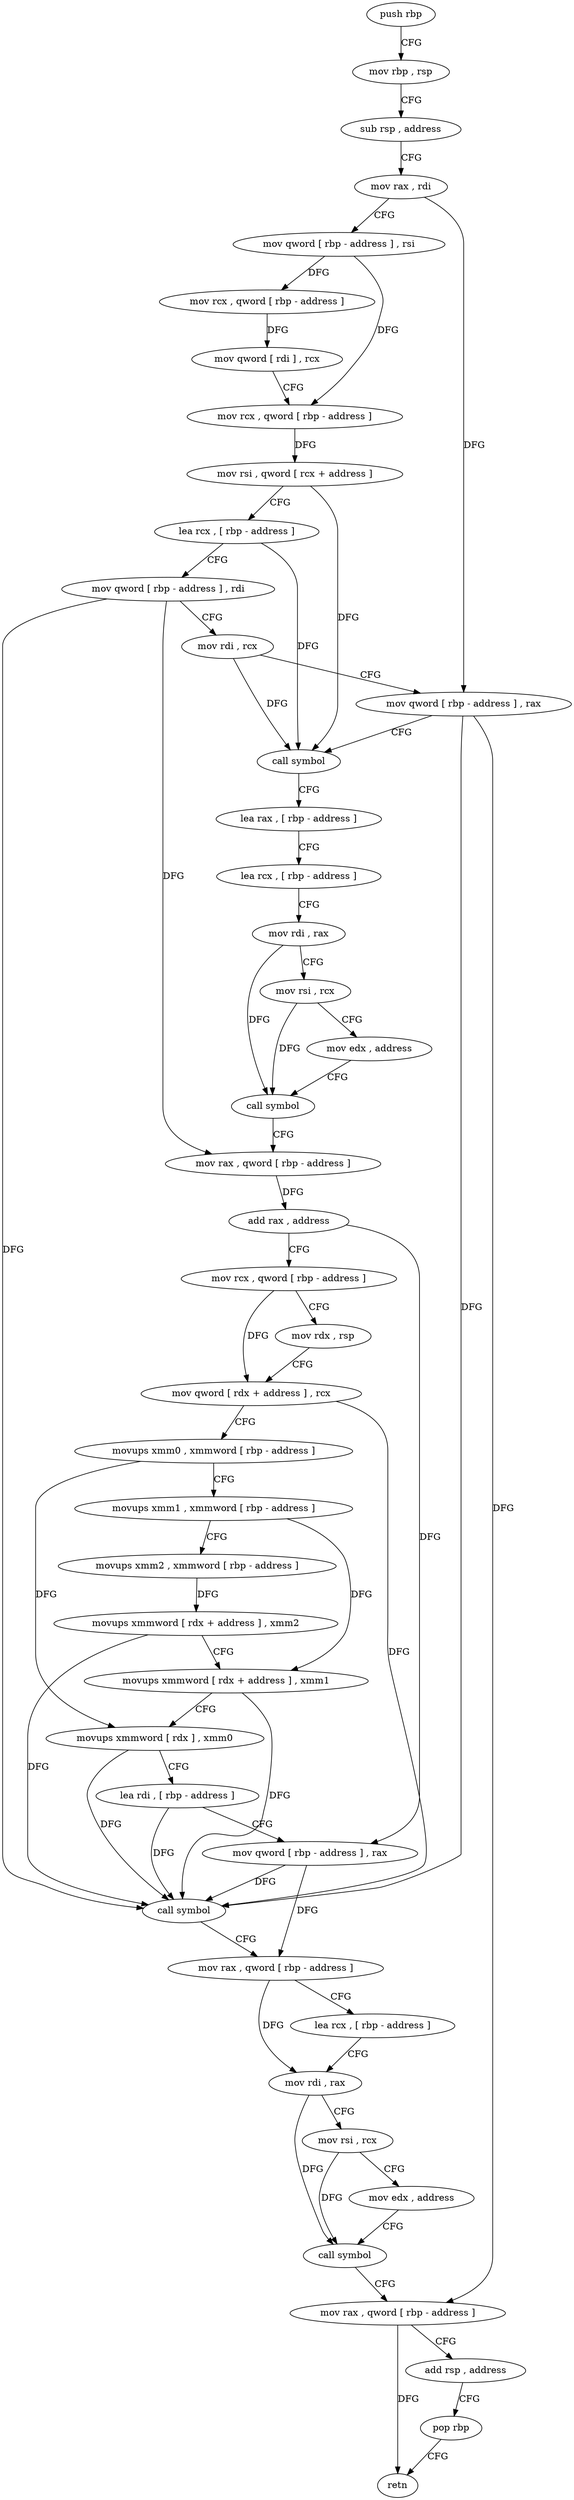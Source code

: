 digraph "func" {
"77392" [label = "push rbp" ]
"77393" [label = "mov rbp , rsp" ]
"77396" [label = "sub rsp , address" ]
"77403" [label = "mov rax , rdi" ]
"77406" [label = "mov qword [ rbp - address ] , rsi" ]
"77410" [label = "mov rcx , qword [ rbp - address ]" ]
"77414" [label = "mov qword [ rdi ] , rcx" ]
"77417" [label = "mov rcx , qword [ rbp - address ]" ]
"77421" [label = "mov rsi , qword [ rcx + address ]" ]
"77428" [label = "lea rcx , [ rbp - address ]" ]
"77432" [label = "mov qword [ rbp - address ] , rdi" ]
"77439" [label = "mov rdi , rcx" ]
"77442" [label = "mov qword [ rbp - address ] , rax" ]
"77449" [label = "call symbol" ]
"77454" [label = "lea rax , [ rbp - address ]" ]
"77458" [label = "lea rcx , [ rbp - address ]" ]
"77462" [label = "mov rdi , rax" ]
"77465" [label = "mov rsi , rcx" ]
"77468" [label = "mov edx , address" ]
"77473" [label = "call symbol" ]
"77478" [label = "mov rax , qword [ rbp - address ]" ]
"77485" [label = "add rax , address" ]
"77491" [label = "mov rcx , qword [ rbp - address ]" ]
"77495" [label = "mov rdx , rsp" ]
"77498" [label = "mov qword [ rdx + address ] , rcx" ]
"77502" [label = "movups xmm0 , xmmword [ rbp - address ]" ]
"77506" [label = "movups xmm1 , xmmword [ rbp - address ]" ]
"77510" [label = "movups xmm2 , xmmword [ rbp - address ]" ]
"77514" [label = "movups xmmword [ rdx + address ] , xmm2" ]
"77518" [label = "movups xmmword [ rdx + address ] , xmm1" ]
"77522" [label = "movups xmmword [ rdx ] , xmm0" ]
"77525" [label = "lea rdi , [ rbp - address ]" ]
"77532" [label = "mov qword [ rbp - address ] , rax" ]
"77539" [label = "call symbol" ]
"77544" [label = "mov rax , qword [ rbp - address ]" ]
"77551" [label = "lea rcx , [ rbp - address ]" ]
"77558" [label = "mov rdi , rax" ]
"77561" [label = "mov rsi , rcx" ]
"77564" [label = "mov edx , address" ]
"77569" [label = "call symbol" ]
"77574" [label = "mov rax , qword [ rbp - address ]" ]
"77581" [label = "add rsp , address" ]
"77588" [label = "pop rbp" ]
"77589" [label = "retn" ]
"77392" -> "77393" [ label = "CFG" ]
"77393" -> "77396" [ label = "CFG" ]
"77396" -> "77403" [ label = "CFG" ]
"77403" -> "77406" [ label = "CFG" ]
"77403" -> "77442" [ label = "DFG" ]
"77406" -> "77410" [ label = "DFG" ]
"77406" -> "77417" [ label = "DFG" ]
"77410" -> "77414" [ label = "DFG" ]
"77414" -> "77417" [ label = "CFG" ]
"77417" -> "77421" [ label = "DFG" ]
"77421" -> "77428" [ label = "CFG" ]
"77421" -> "77449" [ label = "DFG" ]
"77428" -> "77432" [ label = "CFG" ]
"77428" -> "77449" [ label = "DFG" ]
"77432" -> "77439" [ label = "CFG" ]
"77432" -> "77478" [ label = "DFG" ]
"77432" -> "77539" [ label = "DFG" ]
"77439" -> "77442" [ label = "CFG" ]
"77439" -> "77449" [ label = "DFG" ]
"77442" -> "77449" [ label = "CFG" ]
"77442" -> "77539" [ label = "DFG" ]
"77442" -> "77574" [ label = "DFG" ]
"77449" -> "77454" [ label = "CFG" ]
"77454" -> "77458" [ label = "CFG" ]
"77458" -> "77462" [ label = "CFG" ]
"77462" -> "77465" [ label = "CFG" ]
"77462" -> "77473" [ label = "DFG" ]
"77465" -> "77468" [ label = "CFG" ]
"77465" -> "77473" [ label = "DFG" ]
"77468" -> "77473" [ label = "CFG" ]
"77473" -> "77478" [ label = "CFG" ]
"77478" -> "77485" [ label = "DFG" ]
"77485" -> "77491" [ label = "CFG" ]
"77485" -> "77532" [ label = "DFG" ]
"77491" -> "77495" [ label = "CFG" ]
"77491" -> "77498" [ label = "DFG" ]
"77495" -> "77498" [ label = "CFG" ]
"77498" -> "77502" [ label = "CFG" ]
"77498" -> "77539" [ label = "DFG" ]
"77502" -> "77506" [ label = "CFG" ]
"77502" -> "77522" [ label = "DFG" ]
"77506" -> "77510" [ label = "CFG" ]
"77506" -> "77518" [ label = "DFG" ]
"77510" -> "77514" [ label = "DFG" ]
"77514" -> "77518" [ label = "CFG" ]
"77514" -> "77539" [ label = "DFG" ]
"77518" -> "77522" [ label = "CFG" ]
"77518" -> "77539" [ label = "DFG" ]
"77522" -> "77525" [ label = "CFG" ]
"77522" -> "77539" [ label = "DFG" ]
"77525" -> "77532" [ label = "CFG" ]
"77525" -> "77539" [ label = "DFG" ]
"77532" -> "77539" [ label = "DFG" ]
"77532" -> "77544" [ label = "DFG" ]
"77539" -> "77544" [ label = "CFG" ]
"77544" -> "77551" [ label = "CFG" ]
"77544" -> "77558" [ label = "DFG" ]
"77551" -> "77558" [ label = "CFG" ]
"77558" -> "77561" [ label = "CFG" ]
"77558" -> "77569" [ label = "DFG" ]
"77561" -> "77564" [ label = "CFG" ]
"77561" -> "77569" [ label = "DFG" ]
"77564" -> "77569" [ label = "CFG" ]
"77569" -> "77574" [ label = "CFG" ]
"77574" -> "77581" [ label = "CFG" ]
"77574" -> "77589" [ label = "DFG" ]
"77581" -> "77588" [ label = "CFG" ]
"77588" -> "77589" [ label = "CFG" ]
}
